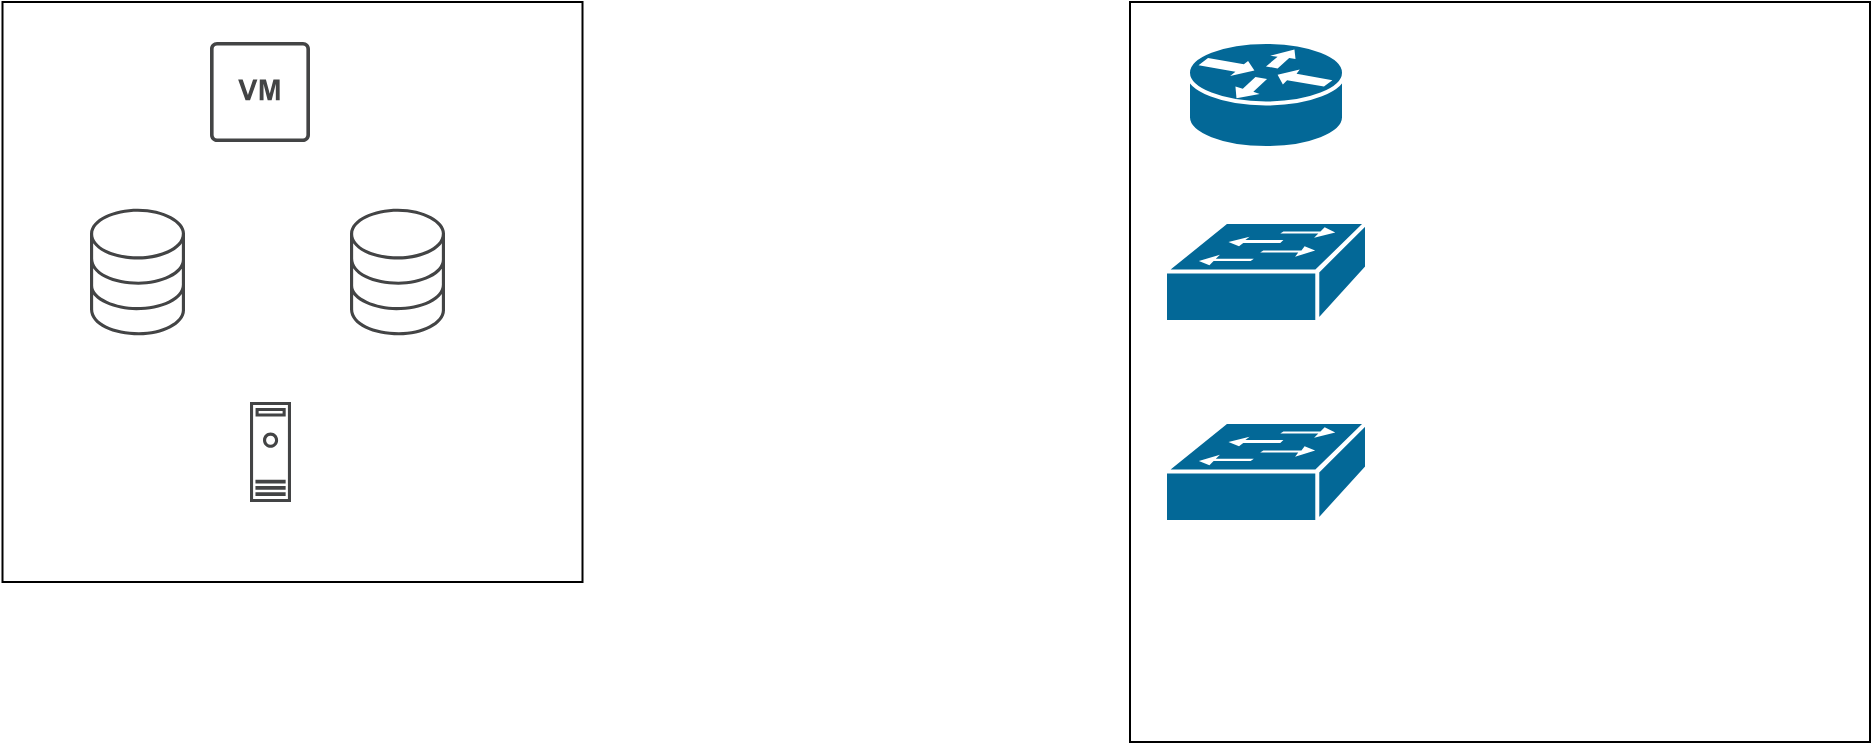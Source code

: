 <mxfile version="17.4.6" type="github" pages="2">
  <diagram id="ec0LXS3btAo55CDKnJRa" name="Page-1">
    <mxGraphModel dx="1422" dy="754" grid="1" gridSize="10" guides="1" tooltips="1" connect="1" arrows="1" fold="1" page="1" pageScale="1" pageWidth="1654" pageHeight="2336" math="0" shadow="0">
      <root>
        <mxCell id="0" />
        <mxCell id="1" parent="0" />
        <mxCell id="oYS_jWRuNC74aeasGP_T-5" value="" style="whiteSpace=wrap;html=1;aspect=fixed;" vertex="1" parent="1">
          <mxGeometry x="66.25" y="440" width="290" height="290" as="geometry" />
        </mxCell>
        <mxCell id="oYS_jWRuNC74aeasGP_T-1" value="" style="sketch=0;pointerEvents=1;shadow=0;dashed=0;html=1;strokeColor=none;fillColor=#434445;aspect=fixed;labelPosition=center;verticalLabelPosition=bottom;verticalAlign=top;align=center;outlineConnect=0;shape=mxgraph.vvd.virtual_machine;" vertex="1" parent="1">
          <mxGeometry x="170" y="460" width="50" height="50" as="geometry" />
        </mxCell>
        <mxCell id="oYS_jWRuNC74aeasGP_T-2" value="" style="sketch=0;pointerEvents=1;shadow=0;dashed=0;html=1;strokeColor=none;fillColor=#434445;aspect=fixed;labelPosition=center;verticalLabelPosition=bottom;verticalAlign=top;align=center;outlineConnect=0;shape=mxgraph.vvd.storage;" vertex="1" parent="1">
          <mxGeometry x="110" y="543.34" width="47.5" height="63.33" as="geometry" />
        </mxCell>
        <mxCell id="oYS_jWRuNC74aeasGP_T-3" value="" style="sketch=0;pointerEvents=1;shadow=0;dashed=0;html=1;strokeColor=none;fillColor=#434445;aspect=fixed;labelPosition=center;verticalLabelPosition=bottom;verticalAlign=top;align=center;outlineConnect=0;shape=mxgraph.vvd.storage;" vertex="1" parent="1">
          <mxGeometry x="240" y="543.34" width="47.5" height="63.33" as="geometry" />
        </mxCell>
        <mxCell id="oYS_jWRuNC74aeasGP_T-4" value="" style="sketch=0;pointerEvents=1;shadow=0;dashed=0;html=1;strokeColor=none;fillColor=#434445;aspect=fixed;labelPosition=center;verticalLabelPosition=bottom;verticalAlign=top;align=center;outlineConnect=0;shape=mxgraph.vvd.machine;" vertex="1" parent="1">
          <mxGeometry x="190" y="640" width="20.5" height="50" as="geometry" />
        </mxCell>
        <mxCell id="tqaLlaX5m62m4FJOw23i-1" value="" style="whiteSpace=wrap;html=1;aspect=fixed;" vertex="1" parent="1">
          <mxGeometry x="630" y="440" width="370" height="370" as="geometry" />
        </mxCell>
        <mxCell id="tqaLlaX5m62m4FJOw23i-2" value="" style="shape=mxgraph.cisco.routers.router;sketch=0;html=1;pointerEvents=1;dashed=0;fillColor=#036897;strokeColor=#ffffff;strokeWidth=2;verticalLabelPosition=bottom;verticalAlign=top;align=center;outlineConnect=0;" vertex="1" parent="1">
          <mxGeometry x="659" y="460" width="78" height="53" as="geometry" />
        </mxCell>
        <mxCell id="tqaLlaX5m62m4FJOw23i-3" value="" style="shape=mxgraph.cisco.switches.workgroup_switch;sketch=0;html=1;pointerEvents=1;dashed=0;fillColor=#036897;strokeColor=#ffffff;strokeWidth=2;verticalLabelPosition=bottom;verticalAlign=top;align=center;outlineConnect=0;" vertex="1" parent="1">
          <mxGeometry x="647.5" y="550.01" width="101" height="50" as="geometry" />
        </mxCell>
        <mxCell id="tqaLlaX5m62m4FJOw23i-4" value="" style="shape=mxgraph.cisco.switches.workgroup_switch;sketch=0;html=1;pointerEvents=1;dashed=0;fillColor=#036897;strokeColor=#ffffff;strokeWidth=2;verticalLabelPosition=bottom;verticalAlign=top;align=center;outlineConnect=0;" vertex="1" parent="1">
          <mxGeometry x="647.5" y="650" width="101" height="50" as="geometry" />
        </mxCell>
      </root>
    </mxGraphModel>
  </diagram>
  <diagram id="5TFiAM-WJK8lWsvuc0FT" name="Page-2">
    <mxGraphModel dx="1422" dy="754" grid="1" gridSize="10" guides="1" tooltips="1" connect="1" arrows="1" fold="1" page="1" pageScale="1" pageWidth="1654" pageHeight="2336" math="0" shadow="0">
      <root>
        <mxCell id="0" />
        <mxCell id="1" parent="0" />
      </root>
    </mxGraphModel>
  </diagram>
</mxfile>
